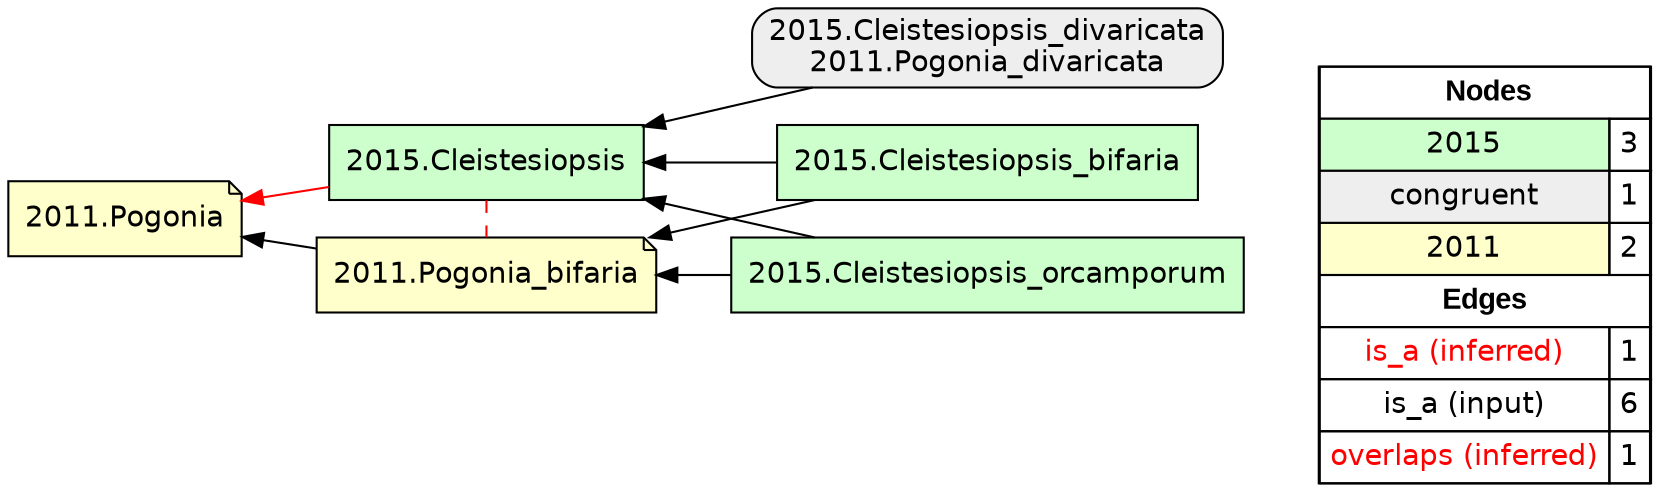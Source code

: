 digraph{
rankdir=RL
node[shape=box style=filled fillcolor="#CCFFCC" fontname="helvetica"] 
"2015.Cleistesiopsis_orcamporum"
"2015.Cleistesiopsis"
"2015.Cleistesiopsis_bifaria"
node[shape=box style="filled,rounded" fillcolor="#EEEEEE" fontname="helvetica"] 
"2015.Cleistesiopsis_divaricata\n2011.Pogonia_divaricata"
node[shape=note style=filled fillcolor="#FFFFCC" fontname="helvetica"] 
"2011.Pogonia_bifaria"
"2011.Pogonia"
edge[arrowhead=normal style=solid color="#FF0000" constraint=true penwidth=1]
"2015.Cleistesiopsis" -> "2011.Pogonia"
edge[arrowhead=normal style=solid color="#000000" constraint=true penwidth=1]
"2015.Cleistesiopsis_orcamporum" -> "2011.Pogonia_bifaria"
"2015.Cleistesiopsis_divaricata\n2011.Pogonia_divaricata" -> "2015.Cleistesiopsis"
"2015.Cleistesiopsis_bifaria" -> "2015.Cleistesiopsis"
"2015.Cleistesiopsis_orcamporum" -> "2015.Cleistesiopsis"
"2015.Cleistesiopsis_bifaria" -> "2011.Pogonia_bifaria"
"2011.Pogonia_bifaria" -> "2011.Pogonia"
edge[arrowhead=normal style=dotted color="#000000" constraint=true penwidth=1]
edge[arrowhead=none style=dashed color="#FF0000" constraint=false penwidth=1]
"2015.Cleistesiopsis" -> "2011.Pogonia_bifaria"
node[shape=box] 
{rank=source Legend [fillcolor= white margin=0 label=< 
 <TABLE BORDER="0" CELLBORDER="1" CELLSPACING="0" CELLPADDING="4"> 
<TR> <TD COLSPAN="2"><font face="Arial Black"> Nodes</font></TD> </TR> 
<TR> 
 <TD bgcolor="#CCFFCC" fontname="helvetica">2015</TD> 
 <TD>3</TD> 
 </TR> 
<TR> 
 <TD bgcolor="#EEEEEE" fontname="helvetica">congruent</TD> 
 <TD>1</TD> 
 </TR> 
<TR> 
 <TD bgcolor="#FFFFCC" fontname="helvetica">2011</TD> 
 <TD>2</TD> 
 </TR> 
<TR> <TD COLSPAN="2"><font face = "Arial Black"> Edges </font></TD> </TR> 
<TR> 
 <TD><font color ="#FF0000">is_a (inferred)</font></TD><TD>1</TD>
</TR>
<TR> 
 <TD><font color ="#000000">is_a (input)</font></TD><TD>6</TD>
</TR>
<TR> 
 <TD><font color ="#FF0000">overlaps (inferred)</font></TD><TD>1</TD>
</TR>
</TABLE> 
 >] } 
}